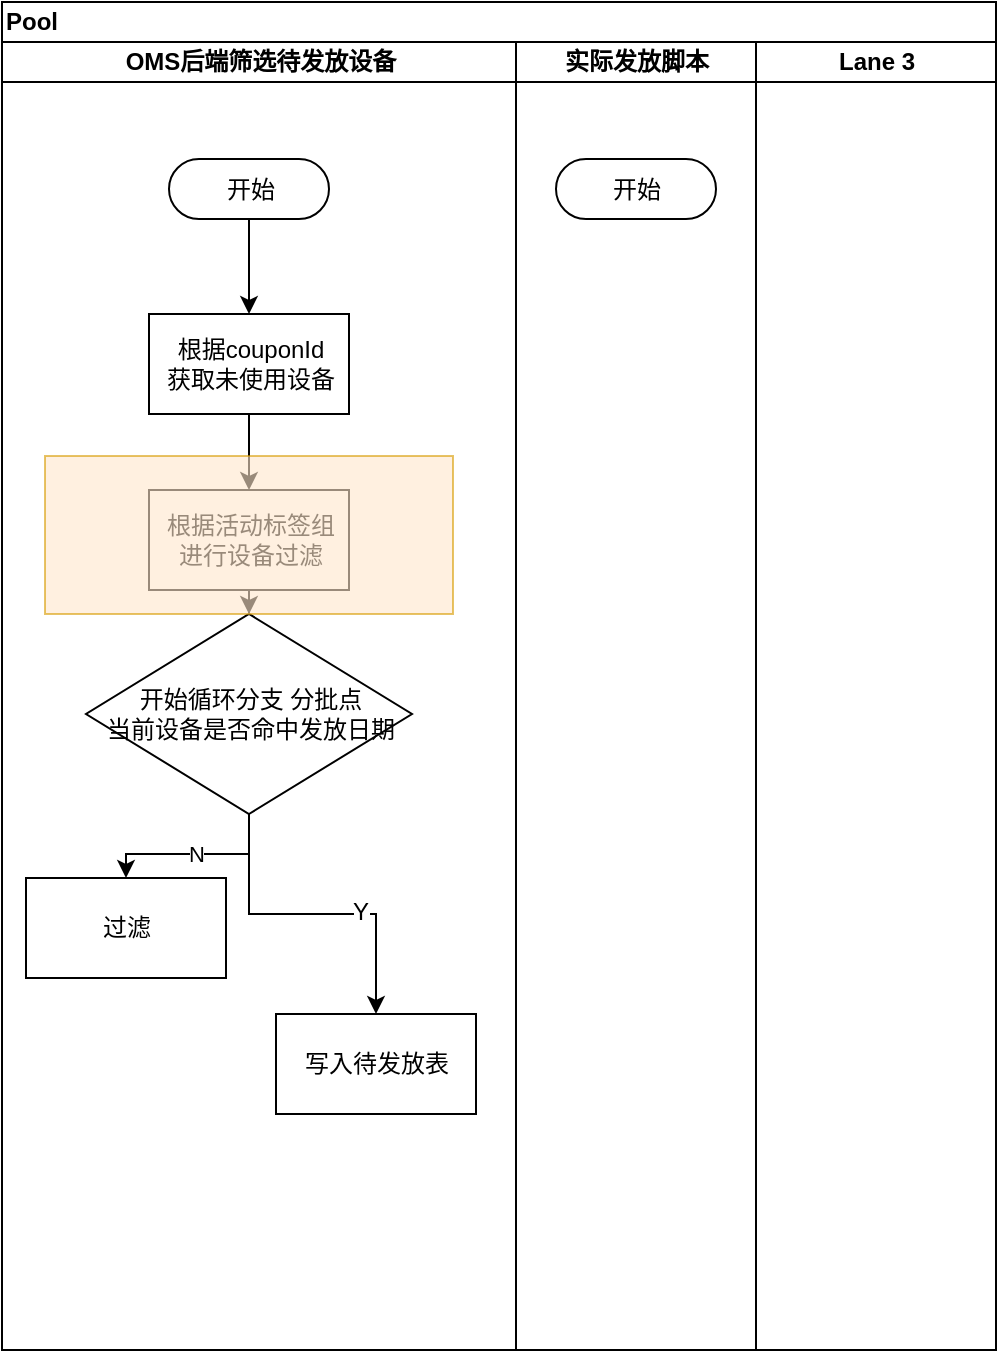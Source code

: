 <mxfile version="11.0.7" type="github"><diagram id="1Uks4rXL4dTz_hB3k0oI" name="赠送流程"><mxGraphModel dx="1185" dy="645" grid="0" gridSize="10" guides="1" tooltips="1" connect="1" arrows="1" fold="1" page="1" pageScale="1" pageWidth="827" pageHeight="1169" math="0" shadow="0"><root><mxCell id="0"/><mxCell id="1" parent="0"/><mxCell id="1NSMPgPq7o7XclI2195f-1" value="Pool" style="swimlane;html=1;childLayout=stackLayout;resizeParent=1;resizeParentMax=0;startSize=20;shadow=0;glass=0;align=left;" vertex="1" parent="1"><mxGeometry x="109" y="169" width="497" height="674" as="geometry"/></mxCell><mxCell id="1NSMPgPq7o7XclI2195f-2" value="OMS后端筛选待发放设备" style="swimlane;html=1;startSize=20;" vertex="1" parent="1NSMPgPq7o7XclI2195f-1"><mxGeometry y="20" width="257" height="654" as="geometry"/></mxCell><mxCell id="1NSMPgPq7o7XclI2195f-8" value="开始" style="html=1;dashed=0;whitespace=wrap;shape=mxgraph.dfd.start;shadow=0;glass=0;align=center;flipV=1;" vertex="1" parent="1NSMPgPq7o7XclI2195f-2"><mxGeometry x="83.5" y="58.5" width="80" height="30" as="geometry"/></mxCell><mxCell id="1NSMPgPq7o7XclI2195f-13" value="" style="edgeStyle=orthogonalEdgeStyle;rounded=0;orthogonalLoop=1;jettySize=auto;html=1;" edge="1" parent="1NSMPgPq7o7XclI2195f-2" source="1NSMPgPq7o7XclI2195f-10" target="1NSMPgPq7o7XclI2195f-12"><mxGeometry relative="1" as="geometry"/></mxCell><mxCell id="1NSMPgPq7o7XclI2195f-10" value="根据couponId&lt;br&gt;获取未使用设备" style="html=1;dashed=0;whitespace=wrap;shadow=0;glass=0;align=center;flipV=1;" vertex="1" parent="1NSMPgPq7o7XclI2195f-2"><mxGeometry x="73.5" y="136" width="100" height="50" as="geometry"/></mxCell><mxCell id="1NSMPgPq7o7XclI2195f-15" value="" style="edgeStyle=orthogonalEdgeStyle;rounded=0;orthogonalLoop=1;jettySize=auto;html=1;" edge="1" parent="1NSMPgPq7o7XclI2195f-2" source="1NSMPgPq7o7XclI2195f-12" target="1NSMPgPq7o7XclI2195f-20"><mxGeometry relative="1" as="geometry"><mxPoint x="123.5" y="353.5" as="targetPoint"/></mxGeometry></mxCell><mxCell id="1NSMPgPq7o7XclI2195f-12" value="根据活动标签组&lt;br&gt;进行设备过滤" style="html=1;dashed=0;whitespace=wrap;shadow=0;glass=0;align=center;flipV=1;" vertex="1" parent="1NSMPgPq7o7XclI2195f-2"><mxGeometry x="73.5" y="224" width="100" height="50" as="geometry"/></mxCell><mxCell id="1NSMPgPq7o7XclI2195f-9" style="edgeStyle=orthogonalEdgeStyle;rounded=0;orthogonalLoop=1;jettySize=auto;html=1;" edge="1" parent="1NSMPgPq7o7XclI2195f-2" source="1NSMPgPq7o7XclI2195f-8" target="1NSMPgPq7o7XclI2195f-10"><mxGeometry relative="1" as="geometry"><mxPoint x="123.5" y="139.024" as="targetPoint"/></mxGeometry></mxCell><mxCell id="1NSMPgPq7o7XclI2195f-31" value="N" style="edgeStyle=orthogonalEdgeStyle;rounded=0;orthogonalLoop=1;jettySize=auto;html=1;" edge="1" parent="1NSMPgPq7o7XclI2195f-2" source="1NSMPgPq7o7XclI2195f-20" target="1NSMPgPq7o7XclI2195f-30"><mxGeometry relative="1" as="geometry"/></mxCell><mxCell id="1NSMPgPq7o7XclI2195f-20" value="开始循环分支&amp;nbsp;分批点&lt;br&gt;当前设备是否命中发放日期" style="shape=rhombus;html=1;dashed=0;whitespace=wrap;perimeter=rhombusPerimeter;shadow=0;glass=0;align=center;flipV=1;" vertex="1" parent="1NSMPgPq7o7XclI2195f-2"><mxGeometry x="42" y="286" width="163" height="100" as="geometry"/></mxCell><mxCell id="1NSMPgPq7o7XclI2195f-30" value="过滤" style="html=1;dashed=0;whitespace=wrap;shadow=0;glass=0;align=center;flipV=1;" vertex="1" parent="1NSMPgPq7o7XclI2195f-2"><mxGeometry x="12" y="418" width="100" height="50" as="geometry"/></mxCell><mxCell id="1NSMPgPq7o7XclI2195f-33" value="写入待发放表" style="html=1;dashed=0;whitespace=wrap;shadow=0;glass=0;align=center;flipV=1;" vertex="1" parent="1NSMPgPq7o7XclI2195f-2"><mxGeometry x="137" y="486" width="100" height="50" as="geometry"/></mxCell><mxCell id="1NSMPgPq7o7XclI2195f-32" style="edgeStyle=orthogonalEdgeStyle;rounded=0;orthogonalLoop=1;jettySize=auto;html=1;entryX=0.5;entryY=0;entryDx=0;entryDy=0;" edge="1" parent="1NSMPgPq7o7XclI2195f-2" source="1NSMPgPq7o7XclI2195f-20" target="1NSMPgPq7o7XclI2195f-33"><mxGeometry relative="1" as="geometry"><mxPoint x="193.167" y="487.667" as="targetPoint"/></mxGeometry></mxCell><mxCell id="1NSMPgPq7o7XclI2195f-36" value="Y" style="text;html=1;resizable=0;points=[];align=center;verticalAlign=middle;labelBackgroundColor=#ffffff;" vertex="1" connectable="0" parent="1NSMPgPq7o7XclI2195f-32"><mxGeometry x="0.284" y="1" relative="1" as="geometry"><mxPoint as="offset"/></mxGeometry></mxCell><mxCell id="1NSMPgPq7o7XclI2195f-16" value="" style="html=1;dashed=0;whitespace=wrap;shadow=0;glass=0;align=center;fillColor=#ffe6cc;strokeColor=#d79b00;opacity=60;" vertex="1" parent="1NSMPgPq7o7XclI2195f-2"><mxGeometry x="21.5" y="207" width="204" height="79" as="geometry"/></mxCell><mxCell id="1NSMPgPq7o7XclI2195f-3" value="实际发放脚本" style="swimlane;html=1;startSize=20;" vertex="1" parent="1NSMPgPq7o7XclI2195f-1"><mxGeometry x="257" y="20" width="120" height="654" as="geometry"/></mxCell><mxCell id="1NSMPgPq7o7XclI2195f-39" value="开始" style="html=1;dashed=0;whitespace=wrap;shape=mxgraph.dfd.start;shadow=0;glass=0;align=center;flipV=1;" vertex="1" parent="1NSMPgPq7o7XclI2195f-3"><mxGeometry x="20" y="58.5" width="80" height="30" as="geometry"/></mxCell><mxCell id="1NSMPgPq7o7XclI2195f-4" value="Lane 3" style="swimlane;html=1;startSize=20;" vertex="1" parent="1NSMPgPq7o7XclI2195f-1"><mxGeometry x="377" y="20" width="120" height="654" as="geometry"/></mxCell></root></mxGraphModel></diagram><diagram id="PbtDQtE9Y6Dk6RRHq56a" name="开发时间管理"><mxGraphModel dx="1422" dy="774" grid="1" gridSize="10" guides="1" tooltips="1" connect="1" arrows="1" fold="1" page="1" pageScale="1" pageWidth="827" pageHeight="1169" math="0" shadow="0"><root><mxCell id="2AQjFSg97HQOMe6IwAkB-0"/><mxCell id="2AQjFSg97HQOMe6IwAkB-1" parent="2AQjFSg97HQOMe6IwAkB-0"/><mxCell id="2AQjFSg97HQOMe6IwAkB-2" value="分批赠送优惠券" style="swimlane;childLayout=stackLayout;horizontal=1;fillColor=none;horizontalStack=1;resizeParent=1;resizeParentMax=0;resizeLast=0;collapsible=0;strokeColor=none;stackBorder=10;stackSpacing=-12;resizable=1;align=center;points=[];fontColor=#000000;shadow=0;glass=0;" vertex="1" parent="2AQjFSg97HQOMe6IwAkB-1"><mxGeometry x="10" y="350" width="768" height="130" as="geometry"/></mxCell><mxCell id="2AQjFSg97HQOMe6IwAkB-3" value="技术审核&#10;8/1" style="shape=step;perimeter=stepPerimeter;fixedSize=1;points=[];" vertex="1" parent="2AQjFSg97HQOMe6IwAkB-2"><mxGeometry x="10" y="33" width="120" height="87" as="geometry"/></mxCell><mxCell id="2AQjFSg97HQOMe6IwAkB-4" value="web接口开发&#10;文档&#10;本地测试&#10;8/9" style="shape=step;perimeter=stepPerimeter;fixedSize=1;points=[];" vertex="1" parent="2AQjFSg97HQOMe6IwAkB-2"><mxGeometry x="118" y="33" width="232" height="87" as="geometry"/></mxCell><mxCell id="2AQjFSg97HQOMe6IwAkB-6" value="后端逻辑编写&#10;脚本&#10;8/16" style="shape=step;perimeter=stepPerimeter;fixedSize=1;points=[];" vertex="1" parent="2AQjFSg97HQOMe6IwAkB-2"><mxGeometry x="338" y="33" width="100" height="87" as="geometry"/></mxCell><mxCell id="2AQjFSg97HQOMe6IwAkB-5" value="前后端联调&#10;8/23" style="shape=step;perimeter=stepPerimeter;fixedSize=1;points=[];" vertex="1" parent="2AQjFSg97HQOMe6IwAkB-2"><mxGeometry x="426" y="33" width="100" height="87" as="geometry"/></mxCell><mxCell id="2AQjFSg97HQOMe6IwAkB-7" value="dev&amp;uat测试&amp;数据验证&#10;&#10;8/28" style="shape=step;perimeter=stepPerimeter;fixedSize=1;points=[];" vertex="1" parent="2AQjFSg97HQOMe6IwAkB-2"><mxGeometry x="514" y="33" width="156" height="87" as="geometry"/></mxCell><mxCell id="2AQjFSg97HQOMe6IwAkB-8" value="上线生产环境&#10;8/29" style="shape=step;perimeter=stepPerimeter;fixedSize=1;points=[];" vertex="1" parent="2AQjFSg97HQOMe6IwAkB-2"><mxGeometry x="658" y="33" width="100" height="87" as="geometry"/></mxCell></root></mxGraphModel></diagram></mxfile>